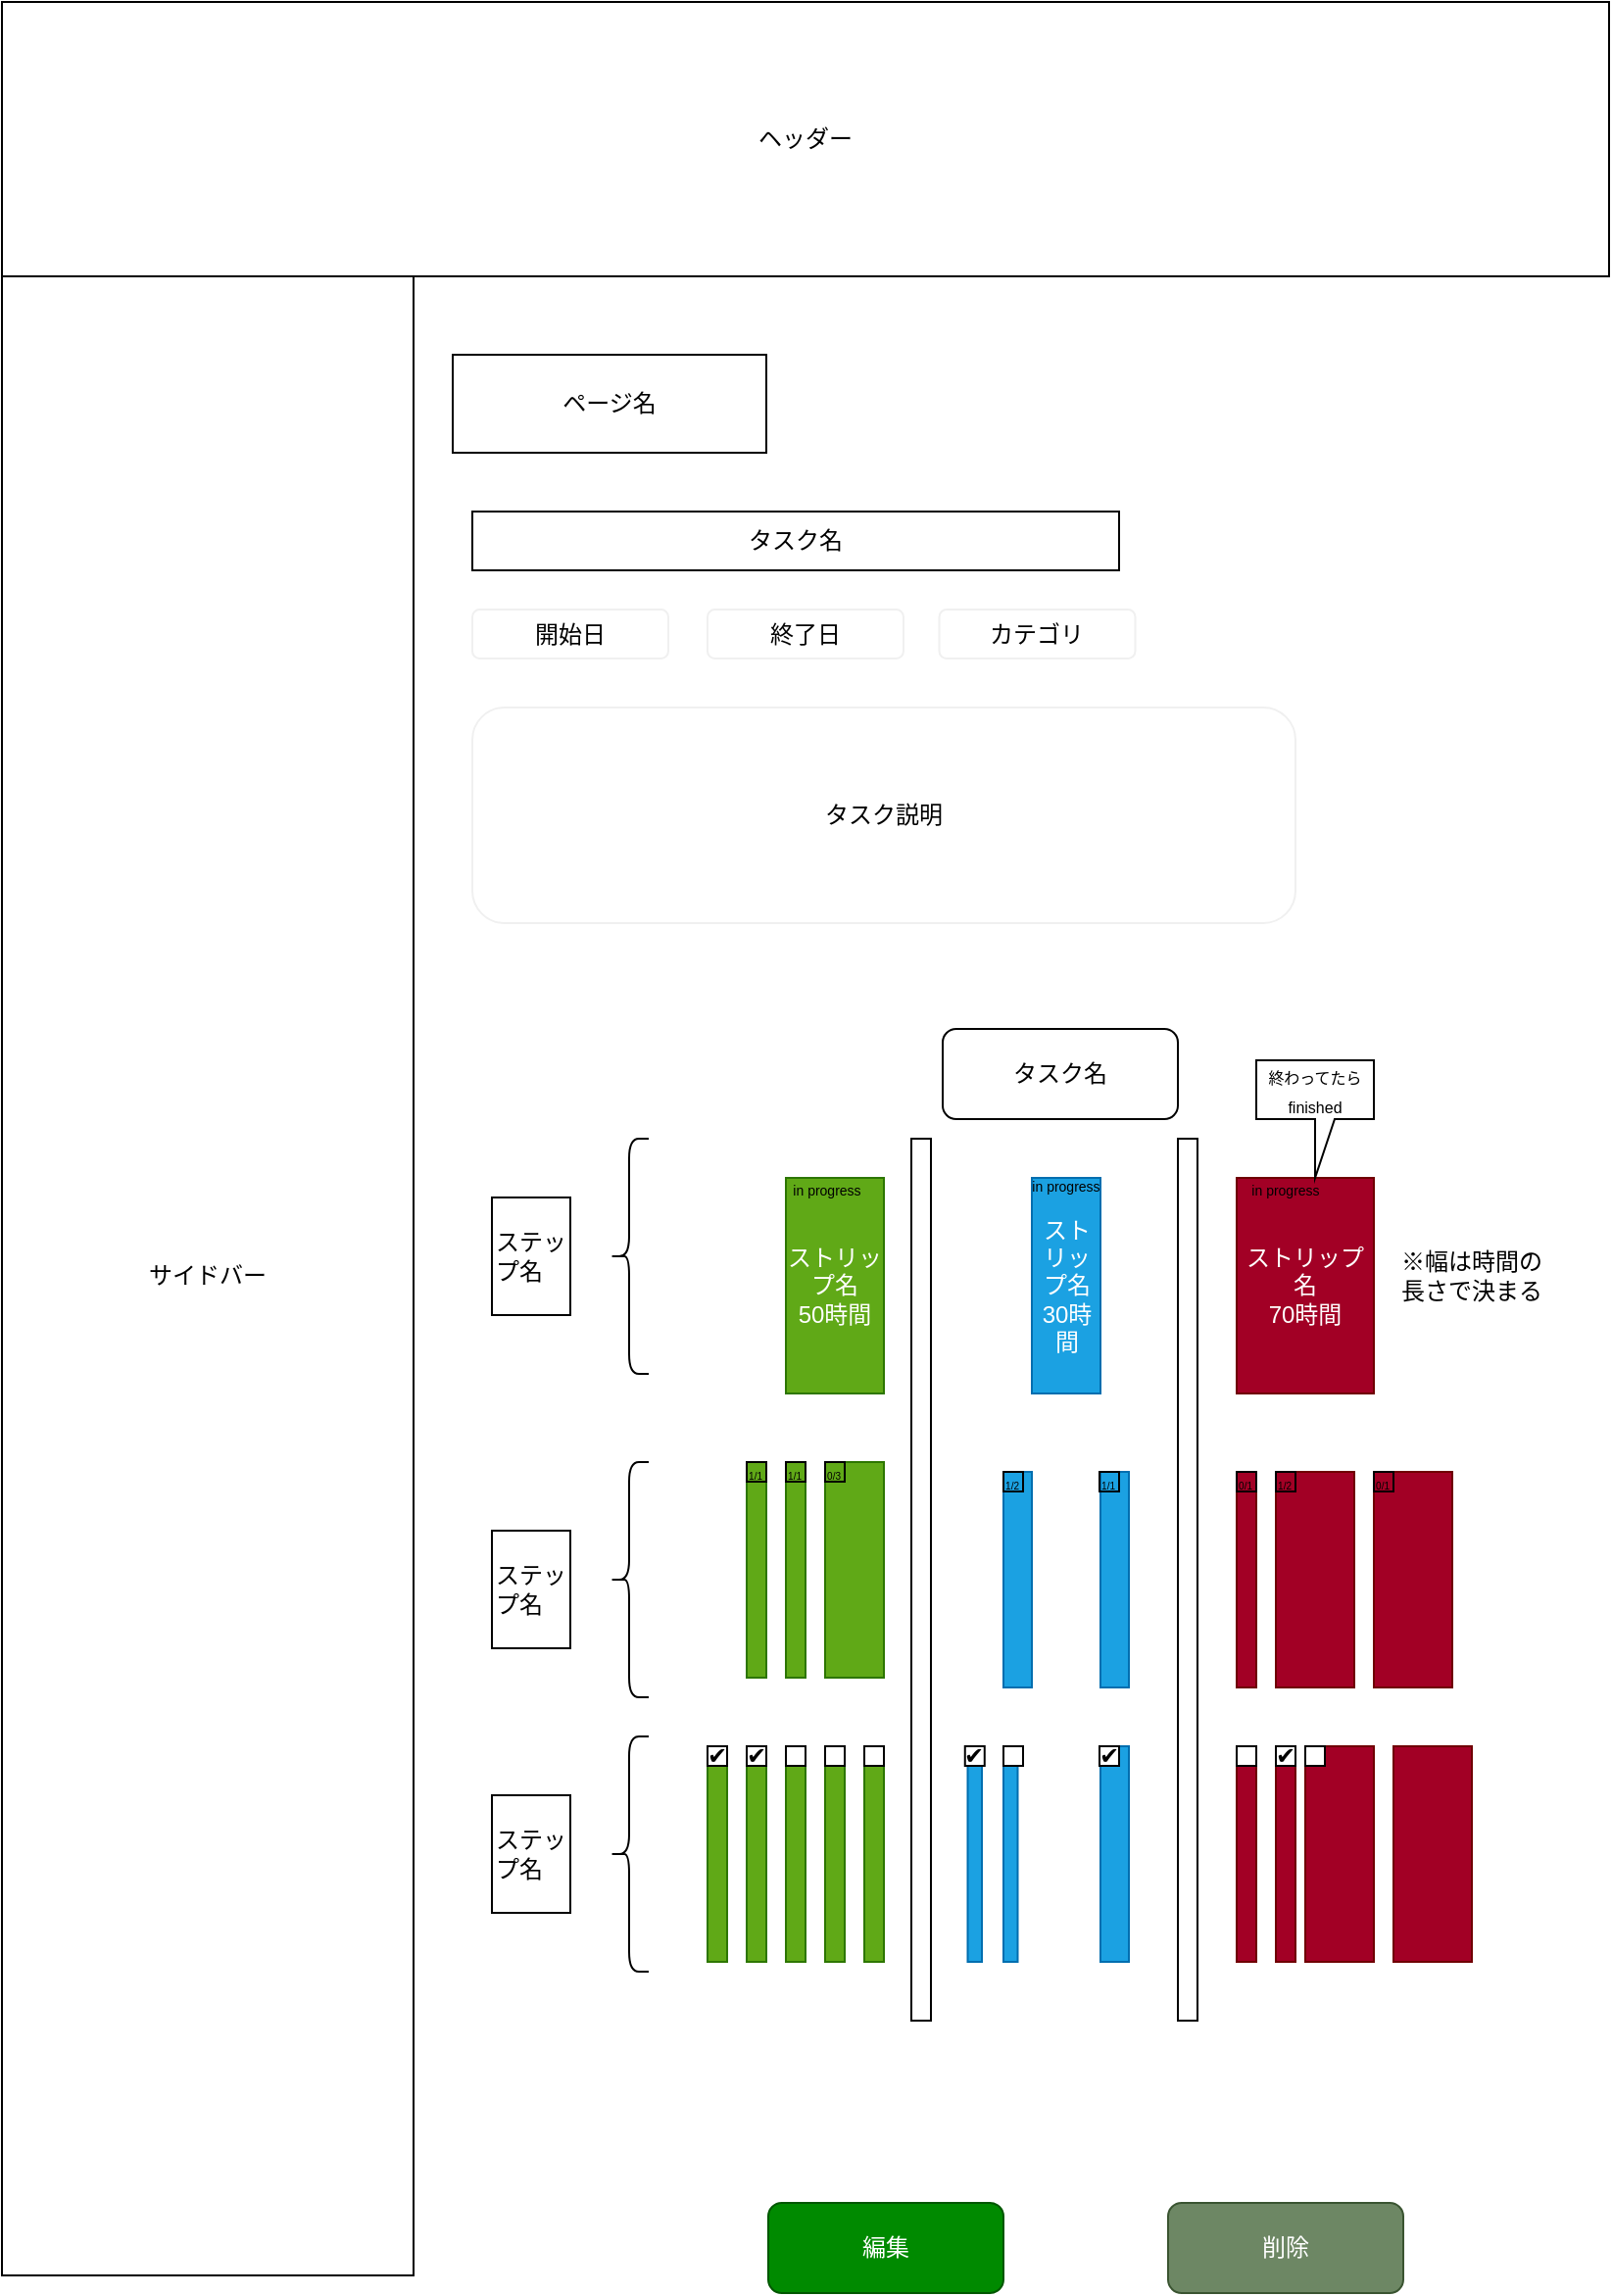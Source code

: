 <mxfile>
    <diagram id="h8tlkOLnqlFTFmOWBiWs" name="タスク詳細">
        <mxGraphModel dx="697" dy="593" grid="1" gridSize="10" guides="1" tooltips="1" connect="1" arrows="1" fold="1" page="1" pageScale="1" pageWidth="827" pageHeight="1169" math="0" shadow="0">
            <root>
                <mxCell id="6siQVN_7_5r7IQejwvBH-0"/>
                <mxCell id="6siQVN_7_5r7IQejwvBH-1" parent="6siQVN_7_5r7IQejwvBH-0"/>
                <mxCell id="yybCo8qXaWVq58GOyREp-0" value="ヘッダー" style="whiteSpace=wrap;html=1;" vertex="1" parent="6siQVN_7_5r7IQejwvBH-1">
                    <mxGeometry width="820" height="140" as="geometry"/>
                </mxCell>
                <mxCell id="yybCo8qXaWVq58GOyREp-1" value="サイドバー" style="whiteSpace=wrap;html=1;" vertex="1" parent="6siQVN_7_5r7IQejwvBH-1">
                    <mxGeometry y="140" width="210" height="1020" as="geometry"/>
                </mxCell>
                <mxCell id="yybCo8qXaWVq58GOyREp-2" value="ページ名" style="whiteSpace=wrap;html=1;" vertex="1" parent="6siQVN_7_5r7IQejwvBH-1">
                    <mxGeometry x="230" y="180" width="160" height="50" as="geometry"/>
                </mxCell>
                <mxCell id="yybCo8qXaWVq58GOyREp-4" value="タスク名" style="whiteSpace=wrap;html=1;" vertex="1" parent="6siQVN_7_5r7IQejwvBH-1">
                    <mxGeometry x="240" y="260" width="330" height="30" as="geometry"/>
                </mxCell>
                <mxCell id="yybCo8qXaWVq58GOyREp-9" value="開始日" style="rounded=1;whiteSpace=wrap;html=1;strokeColor=#f0f0f0;" vertex="1" parent="6siQVN_7_5r7IQejwvBH-1">
                    <mxGeometry x="240" y="310" width="100" height="25" as="geometry"/>
                </mxCell>
                <mxCell id="yybCo8qXaWVq58GOyREp-10" value="終了日" style="rounded=1;whiteSpace=wrap;html=1;strokeColor=#f0f0f0;" vertex="1" parent="6siQVN_7_5r7IQejwvBH-1">
                    <mxGeometry x="360" y="310" width="100" height="25" as="geometry"/>
                </mxCell>
                <mxCell id="yybCo8qXaWVq58GOyREp-11" value="タスク説明" style="rounded=1;whiteSpace=wrap;html=1;strokeColor=#f0f0f0;" vertex="1" parent="6siQVN_7_5r7IQejwvBH-1">
                    <mxGeometry x="240" y="360" width="420" height="110" as="geometry"/>
                </mxCell>
                <mxCell id="yybCo8qXaWVq58GOyREp-12" value="カテゴリ" style="rounded=1;whiteSpace=wrap;html=1;strokeColor=#f0f0f0;" vertex="1" parent="6siQVN_7_5r7IQejwvBH-1">
                    <mxGeometry x="478.25" y="310" width="100" height="25" as="geometry"/>
                </mxCell>
                <mxCell id="yybCo8qXaWVq58GOyREp-14" value="タスク名" style="rounded=1;whiteSpace=wrap;html=1;" vertex="1" parent="6siQVN_7_5r7IQejwvBH-1">
                    <mxGeometry x="480" y="524" width="120" height="46" as="geometry"/>
                </mxCell>
                <mxCell id="yybCo8qXaWVq58GOyREp-15" value="ストリップ名&lt;br&gt;50時間" style="rounded=0;whiteSpace=wrap;html=1;fillColor=#60a917;strokeColor=#2D7600;fontColor=#ffffff;" vertex="1" parent="6siQVN_7_5r7IQejwvBH-1">
                    <mxGeometry x="400" y="600" width="50" height="110" as="geometry"/>
                </mxCell>
                <mxCell id="yybCo8qXaWVq58GOyREp-17" value="ストリップ名&lt;br&gt;30時間" style="rounded=0;whiteSpace=wrap;html=1;fillColor=#1ba1e2;strokeColor=#006EAF;fontColor=#ffffff;" vertex="1" parent="6siQVN_7_5r7IQejwvBH-1">
                    <mxGeometry x="525.5" y="600" width="35" height="110" as="geometry"/>
                </mxCell>
                <mxCell id="yybCo8qXaWVq58GOyREp-18" value="ストリップ名&lt;br&gt;70時間" style="rounded=0;whiteSpace=wrap;html=1;fillColor=#a20025;strokeColor=#6F0000;fontColor=#ffffff;" vertex="1" parent="6siQVN_7_5r7IQejwvBH-1">
                    <mxGeometry x="630" y="600" width="70" height="110" as="geometry"/>
                </mxCell>
                <mxCell id="muIKESIL2z5ZZ7EFhebo-0" value="" style="rounded=0;whiteSpace=wrap;html=1;fillColor=#60a917;strokeColor=#2D7600;fontColor=#ffffff;" vertex="1" parent="6siQVN_7_5r7IQejwvBH-1">
                    <mxGeometry x="380" y="745" width="10" height="110" as="geometry"/>
                </mxCell>
                <mxCell id="muIKESIL2z5ZZ7EFhebo-1" value="" style="rounded=0;whiteSpace=wrap;html=1;fillColor=#60a917;strokeColor=#2D7600;fontColor=#ffffff;" vertex="1" parent="6siQVN_7_5r7IQejwvBH-1">
                    <mxGeometry x="400" y="745" width="10" height="110" as="geometry"/>
                </mxCell>
                <mxCell id="muIKESIL2z5ZZ7EFhebo-2" value="" style="rounded=0;whiteSpace=wrap;html=1;fillColor=#60a917;strokeColor=#2D7600;fontColor=#ffffff;" vertex="1" parent="6siQVN_7_5r7IQejwvBH-1">
                    <mxGeometry x="420" y="745" width="30" height="110" as="geometry"/>
                </mxCell>
                <mxCell id="muIKESIL2z5ZZ7EFhebo-7" value="※幅は時間の&lt;br&gt;長さで決まる" style="text;html=1;align=center;verticalAlign=middle;whiteSpace=wrap;rounded=0;" vertex="1" parent="6siQVN_7_5r7IQejwvBH-1">
                    <mxGeometry x="700" y="630" width="100" height="40" as="geometry"/>
                </mxCell>
                <mxCell id="muIKESIL2z5ZZ7EFhebo-8" value="" style="rounded=0;whiteSpace=wrap;html=1;fillColor=#1ba1e2;strokeColor=#006EAF;fontColor=#ffffff;" vertex="1" parent="6siQVN_7_5r7IQejwvBH-1">
                    <mxGeometry x="511" y="750" width="14.5" height="110" as="geometry"/>
                </mxCell>
                <mxCell id="muIKESIL2z5ZZ7EFhebo-9" value="" style="rounded=0;whiteSpace=wrap;html=1;fillColor=#1ba1e2;strokeColor=#006EAF;fontColor=#ffffff;" vertex="1" parent="6siQVN_7_5r7IQejwvBH-1">
                    <mxGeometry x="560.5" y="750" width="14.5" height="110" as="geometry"/>
                </mxCell>
                <mxCell id="muIKESIL2z5ZZ7EFhebo-10" value="" style="rounded=0;whiteSpace=wrap;html=1;fillColor=#a20025;strokeColor=#6F0000;fontColor=#ffffff;" vertex="1" parent="6siQVN_7_5r7IQejwvBH-1">
                    <mxGeometry x="630" y="750" width="10" height="110" as="geometry"/>
                </mxCell>
                <mxCell id="muIKESIL2z5ZZ7EFhebo-11" value="" style="rounded=0;whiteSpace=wrap;html=1;fillColor=#a20025;strokeColor=#6F0000;fontColor=#ffffff;" vertex="1" parent="6siQVN_7_5r7IQejwvBH-1">
                    <mxGeometry x="650" y="750" width="40" height="110" as="geometry"/>
                </mxCell>
                <mxCell id="muIKESIL2z5ZZ7EFhebo-12" value="" style="rounded=0;whiteSpace=wrap;html=1;fillColor=#a20025;strokeColor=#6F0000;fontColor=#ffffff;" vertex="1" parent="6siQVN_7_5r7IQejwvBH-1">
                    <mxGeometry x="700" y="750" width="40" height="110" as="geometry"/>
                </mxCell>
                <mxCell id="muIKESIL2z5ZZ7EFhebo-13" value="" style="rounded=0;whiteSpace=wrap;html=1;fillColor=#60a917;strokeColor=#2D7600;fontColor=#ffffff;" vertex="1" parent="6siQVN_7_5r7IQejwvBH-1">
                    <mxGeometry x="360" y="890" width="10" height="110" as="geometry"/>
                </mxCell>
                <mxCell id="muIKESIL2z5ZZ7EFhebo-15" value="" style="rounded=0;whiteSpace=wrap;html=1;fillColor=#60a917;strokeColor=#2D7600;fontColor=#ffffff;" vertex="1" parent="6siQVN_7_5r7IQejwvBH-1">
                    <mxGeometry x="380" y="890" width="10" height="110" as="geometry"/>
                </mxCell>
                <mxCell id="muIKESIL2z5ZZ7EFhebo-16" value="" style="rounded=0;whiteSpace=wrap;html=1;fillColor=#60a917;strokeColor=#2D7600;fontColor=#ffffff;" vertex="1" parent="6siQVN_7_5r7IQejwvBH-1">
                    <mxGeometry x="400" y="890" width="10" height="110" as="geometry"/>
                </mxCell>
                <mxCell id="muIKESIL2z5ZZ7EFhebo-19" value="" style="rounded=0;whiteSpace=wrap;html=1;fillColor=#60a917;strokeColor=#2D7600;fontColor=#ffffff;" vertex="1" parent="6siQVN_7_5r7IQejwvBH-1">
                    <mxGeometry x="420" y="890" width="10" height="110" as="geometry"/>
                </mxCell>
                <mxCell id="muIKESIL2z5ZZ7EFhebo-20" value="" style="rounded=0;whiteSpace=wrap;html=1;fillColor=#60a917;strokeColor=#2D7600;fontColor=#ffffff;" vertex="1" parent="6siQVN_7_5r7IQejwvBH-1">
                    <mxGeometry x="440" y="890" width="10" height="110" as="geometry"/>
                </mxCell>
                <mxCell id="muIKESIL2z5ZZ7EFhebo-21" value="" style="rounded=0;whiteSpace=wrap;html=1;fillColor=#1ba1e2;strokeColor=#006EAF;fontColor=#ffffff;" vertex="1" parent="6siQVN_7_5r7IQejwvBH-1">
                    <mxGeometry x="492.75" y="890" width="7.25" height="110" as="geometry"/>
                </mxCell>
                <mxCell id="muIKESIL2z5ZZ7EFhebo-22" value="" style="rounded=0;whiteSpace=wrap;html=1;fillColor=#1ba1e2;strokeColor=#006EAF;fontColor=#ffffff;" vertex="1" parent="6siQVN_7_5r7IQejwvBH-1">
                    <mxGeometry x="511" y="890" width="7.25" height="110" as="geometry"/>
                </mxCell>
                <mxCell id="muIKESIL2z5ZZ7EFhebo-24" value="" style="rounded=0;whiteSpace=wrap;html=1;fillColor=#1ba1e2;strokeColor=#006EAF;fontColor=#ffffff;" vertex="1" parent="6siQVN_7_5r7IQejwvBH-1">
                    <mxGeometry x="560.5" y="890" width="14.5" height="110" as="geometry"/>
                </mxCell>
                <mxCell id="muIKESIL2z5ZZ7EFhebo-25" value="" style="rounded=0;whiteSpace=wrap;html=1;fillColor=#a20025;strokeColor=#6F0000;fontColor=#ffffff;" vertex="1" parent="6siQVN_7_5r7IQejwvBH-1">
                    <mxGeometry x="630" y="890" width="10" height="110" as="geometry"/>
                </mxCell>
                <mxCell id="muIKESIL2z5ZZ7EFhebo-26" value="" style="rounded=0;whiteSpace=wrap;html=1;fillColor=#a20025;strokeColor=#6F0000;fontColor=#ffffff;" vertex="1" parent="6siQVN_7_5r7IQejwvBH-1">
                    <mxGeometry x="650" y="890" width="10" height="110" as="geometry"/>
                </mxCell>
                <mxCell id="muIKESIL2z5ZZ7EFhebo-27" value="" style="rounded=0;whiteSpace=wrap;html=1;fillColor=#a20025;strokeColor=#6F0000;fontColor=#ffffff;" vertex="1" parent="6siQVN_7_5r7IQejwvBH-1">
                    <mxGeometry x="665" y="890" width="35" height="110" as="geometry"/>
                </mxCell>
                <mxCell id="muIKESIL2z5ZZ7EFhebo-30" value="" style="rounded=0;whiteSpace=wrap;html=1;fillColor=#a20025;strokeColor=#6F0000;fontColor=#ffffff;" vertex="1" parent="6siQVN_7_5r7IQejwvBH-1">
                    <mxGeometry x="710" y="890" width="40" height="110" as="geometry"/>
                </mxCell>
                <mxCell id="muIKESIL2z5ZZ7EFhebo-34" value="" style="rounded=0;whiteSpace=wrap;html=1;" vertex="1" parent="6siQVN_7_5r7IQejwvBH-1">
                    <mxGeometry x="464" y="580" width="10" height="450" as="geometry"/>
                </mxCell>
                <mxCell id="muIKESIL2z5ZZ7EFhebo-35" value="" style="rounded=0;whiteSpace=wrap;html=1;" vertex="1" parent="6siQVN_7_5r7IQejwvBH-1">
                    <mxGeometry x="600" y="580" width="10" height="450" as="geometry"/>
                </mxCell>
                <mxCell id="muIKESIL2z5ZZ7EFhebo-36" value="" style="shape=curlyBracket;whiteSpace=wrap;html=1;rounded=1;" vertex="1" parent="6siQVN_7_5r7IQejwvBH-1">
                    <mxGeometry x="310" y="580" width="20" height="120" as="geometry"/>
                </mxCell>
                <mxCell id="muIKESIL2z5ZZ7EFhebo-38" value="&lt;div&gt;&lt;span&gt;ステップ名&lt;/span&gt;&lt;/div&gt;" style="rounded=0;whiteSpace=wrap;html=1;align=left;" vertex="1" parent="6siQVN_7_5r7IQejwvBH-1">
                    <mxGeometry x="250" y="610" width="40" height="60" as="geometry"/>
                </mxCell>
                <mxCell id="muIKESIL2z5ZZ7EFhebo-39" value="" style="shape=curlyBracket;whiteSpace=wrap;html=1;rounded=1;size=0.5;" vertex="1" parent="6siQVN_7_5r7IQejwvBH-1">
                    <mxGeometry x="310" y="745" width="20" height="120" as="geometry"/>
                </mxCell>
                <mxCell id="muIKESIL2z5ZZ7EFhebo-40" value="" style="shape=curlyBracket;whiteSpace=wrap;html=1;rounded=1;size=0.5;" vertex="1" parent="6siQVN_7_5r7IQejwvBH-1">
                    <mxGeometry x="310" y="885" width="20" height="120" as="geometry"/>
                </mxCell>
                <mxCell id="muIKESIL2z5ZZ7EFhebo-41" value="&lt;div&gt;&lt;span&gt;ステップ名&lt;/span&gt;&lt;/div&gt;" style="rounded=0;whiteSpace=wrap;html=1;align=left;" vertex="1" parent="6siQVN_7_5r7IQejwvBH-1">
                    <mxGeometry x="250" y="780" width="40" height="60" as="geometry"/>
                </mxCell>
                <mxCell id="muIKESIL2z5ZZ7EFhebo-42" value="&lt;div&gt;&lt;span&gt;ステップ名&lt;/span&gt;&lt;/div&gt;" style="rounded=0;whiteSpace=wrap;html=1;align=left;" vertex="1" parent="6siQVN_7_5r7IQejwvBH-1">
                    <mxGeometry x="250" y="915" width="40" height="60" as="geometry"/>
                </mxCell>
                <mxCell id="XV5xIpOm92UmImbtZjNB-0" value="削除" style="rounded=1;whiteSpace=wrap;html=1;fillColor=#6d8764;strokeColor=#3A5431;fontColor=#ffffff;" vertex="1" parent="6siQVN_7_5r7IQejwvBH-1">
                    <mxGeometry x="595" y="1123" width="120" height="46" as="geometry"/>
                </mxCell>
                <mxCell id="5zXLJe5eQfsJWB8RQzAP-1" value="編集" style="rounded=1;whiteSpace=wrap;html=1;fillColor=#008a00;strokeColor=#005700;fontColor=#ffffff;" vertex="1" parent="6siQVN_7_5r7IQejwvBH-1">
                    <mxGeometry x="391" y="1123" width="120" height="46" as="geometry"/>
                </mxCell>
                <mxCell id="YSH_xe2LJBYGxgoCPz4M-0" value="&lt;div&gt;&lt;span style=&quot;font-size: 5px&quot;&gt;1/1&lt;/span&gt;&lt;/div&gt;" style="rounded=0;whiteSpace=wrap;html=1;align=right;fillColor=none;" vertex="1" parent="6siQVN_7_5r7IQejwvBH-1">
                    <mxGeometry x="380" y="745" width="10" height="10" as="geometry"/>
                </mxCell>
                <mxCell id="YSH_xe2LJBYGxgoCPz4M-6" value="" style="rounded=0;whiteSpace=wrap;html=1;" vertex="1" parent="6siQVN_7_5r7IQejwvBH-1">
                    <mxGeometry x="400" y="890" width="10" height="10" as="geometry"/>
                </mxCell>
                <mxCell id="YSH_xe2LJBYGxgoCPz4M-7" value="✔︎" style="rounded=0;whiteSpace=wrap;html=1;" vertex="1" parent="6siQVN_7_5r7IQejwvBH-1">
                    <mxGeometry x="380" y="890" width="10" height="10" as="geometry"/>
                </mxCell>
                <mxCell id="YSH_xe2LJBYGxgoCPz4M-8" value="" style="rounded=0;whiteSpace=wrap;html=1;" vertex="1" parent="6siQVN_7_5r7IQejwvBH-1">
                    <mxGeometry x="420" y="890" width="10" height="10" as="geometry"/>
                </mxCell>
                <mxCell id="YSH_xe2LJBYGxgoCPz4M-9" value="" style="rounded=0;whiteSpace=wrap;html=1;" vertex="1" parent="6siQVN_7_5r7IQejwvBH-1">
                    <mxGeometry x="440" y="890" width="10" height="10" as="geometry"/>
                </mxCell>
                <mxCell id="YSH_xe2LJBYGxgoCPz4M-11" value="✔︎" style="rounded=0;whiteSpace=wrap;html=1;" vertex="1" parent="6siQVN_7_5r7IQejwvBH-1">
                    <mxGeometry x="360" y="890" width="10" height="10" as="geometry"/>
                </mxCell>
                <mxCell id="YSH_xe2LJBYGxgoCPz4M-13" value="✔︎" style="rounded=0;whiteSpace=wrap;html=1;" vertex="1" parent="6siQVN_7_5r7IQejwvBH-1">
                    <mxGeometry x="560" y="890" width="10" height="10" as="geometry"/>
                </mxCell>
                <mxCell id="YSH_xe2LJBYGxgoCPz4M-15" value="✔︎" style="rounded=0;whiteSpace=wrap;html=1;" vertex="1" parent="6siQVN_7_5r7IQejwvBH-1">
                    <mxGeometry x="491.38" y="890" width="10" height="10" as="geometry"/>
                </mxCell>
                <mxCell id="YSH_xe2LJBYGxgoCPz4M-17" value="" style="rounded=0;whiteSpace=wrap;html=1;" vertex="1" parent="6siQVN_7_5r7IQejwvBH-1">
                    <mxGeometry x="511" y="890" width="10" height="10" as="geometry"/>
                </mxCell>
                <mxCell id="YSH_xe2LJBYGxgoCPz4M-24" value="" style="rounded=0;whiteSpace=wrap;html=1;" vertex="1" parent="6siQVN_7_5r7IQejwvBH-1">
                    <mxGeometry x="630" y="890" width="10" height="10" as="geometry"/>
                </mxCell>
                <mxCell id="YSH_xe2LJBYGxgoCPz4M-25" value="" style="rounded=0;whiteSpace=wrap;html=1;" vertex="1" parent="6siQVN_7_5r7IQejwvBH-1">
                    <mxGeometry x="665" y="890" width="10" height="10" as="geometry"/>
                </mxCell>
                <mxCell id="YSH_xe2LJBYGxgoCPz4M-26" value="✔︎" style="rounded=0;whiteSpace=wrap;html=1;" vertex="1" parent="6siQVN_7_5r7IQejwvBH-1">
                    <mxGeometry x="650" y="890" width="10" height="10" as="geometry"/>
                </mxCell>
                <mxCell id="YSH_xe2LJBYGxgoCPz4M-27" value="&lt;div&gt;&lt;span style=&quot;font-size: 5px&quot;&gt;1/1&lt;/span&gt;&lt;/div&gt;" style="rounded=0;whiteSpace=wrap;html=1;align=right;fillColor=none;" vertex="1" parent="6siQVN_7_5r7IQejwvBH-1">
                    <mxGeometry x="400" y="745" width="10" height="10" as="geometry"/>
                </mxCell>
                <mxCell id="YSH_xe2LJBYGxgoCPz4M-28" value="&lt;div&gt;&lt;span style=&quot;font-size: 5px&quot;&gt;0&lt;/span&gt;&lt;span style=&quot;font-size: 5px&quot;&gt;/3&lt;/span&gt;&lt;/div&gt;" style="rounded=0;whiteSpace=wrap;html=1;align=right;fillColor=none;" vertex="1" parent="6siQVN_7_5r7IQejwvBH-1">
                    <mxGeometry x="420" y="745" width="10" height="10" as="geometry"/>
                </mxCell>
                <mxCell id="YSH_xe2LJBYGxgoCPz4M-29" value="&lt;div&gt;&lt;span style=&quot;font-size: 5px&quot;&gt;1/2&lt;/span&gt;&lt;/div&gt;" style="rounded=0;whiteSpace=wrap;html=1;align=right;fillColor=none;" vertex="1" parent="6siQVN_7_5r7IQejwvBH-1">
                    <mxGeometry x="511" y="750" width="10" height="10" as="geometry"/>
                </mxCell>
                <mxCell id="YSH_xe2LJBYGxgoCPz4M-30" value="&lt;div&gt;&lt;span style=&quot;font-size: 5px&quot;&gt;1/1&lt;/span&gt;&lt;/div&gt;" style="rounded=0;whiteSpace=wrap;html=1;align=right;fillColor=none;" vertex="1" parent="6siQVN_7_5r7IQejwvBH-1">
                    <mxGeometry x="560" y="750" width="10" height="10" as="geometry"/>
                </mxCell>
                <mxCell id="YSH_xe2LJBYGxgoCPz4M-31" value="&lt;div&gt;&lt;span style=&quot;font-size: 5px&quot;&gt;0&lt;/span&gt;&lt;span style=&quot;font-size: 5px&quot;&gt;/1&lt;/span&gt;&lt;/div&gt;" style="rounded=0;whiteSpace=wrap;html=1;align=right;fillColor=none;" vertex="1" parent="6siQVN_7_5r7IQejwvBH-1">
                    <mxGeometry x="630" y="750" width="10" height="10" as="geometry"/>
                </mxCell>
                <mxCell id="YSH_xe2LJBYGxgoCPz4M-32" value="&lt;div&gt;&lt;span style=&quot;font-size: 5px&quot;&gt;1/2&lt;/span&gt;&lt;/div&gt;" style="rounded=0;whiteSpace=wrap;html=1;align=right;fillColor=none;" vertex="1" parent="6siQVN_7_5r7IQejwvBH-1">
                    <mxGeometry x="650" y="750" width="10" height="10" as="geometry"/>
                </mxCell>
                <mxCell id="YSH_xe2LJBYGxgoCPz4M-33" value="&lt;div&gt;&lt;span style=&quot;font-size: 5px&quot;&gt;0&lt;/span&gt;&lt;span style=&quot;font-size: 5px&quot;&gt;/1&lt;/span&gt;&lt;/div&gt;" style="rounded=0;whiteSpace=wrap;html=1;align=right;fillColor=none;" vertex="1" parent="6siQVN_7_5r7IQejwvBH-1">
                    <mxGeometry x="700" y="750" width="10" height="10" as="geometry"/>
                </mxCell>
                <mxCell id="YSH_xe2LJBYGxgoCPz4M-34" value="&lt;font style=&quot;font-size: 7px&quot;&gt;in progress&lt;/font&gt;" style="text;html=1;strokeColor=none;fillColor=none;align=center;verticalAlign=middle;whiteSpace=wrap;rounded=0;" vertex="1" parent="6siQVN_7_5r7IQejwvBH-1">
                    <mxGeometry x="386" y="597.5" width="70" height="15" as="geometry"/>
                </mxCell>
                <mxCell id="YSH_xe2LJBYGxgoCPz4M-37" value="&lt;font style=&quot;font-size: 7px&quot;&gt;in progress&lt;/font&gt;" style="text;html=1;strokeColor=none;fillColor=none;align=center;verticalAlign=middle;whiteSpace=wrap;rounded=0;" vertex="1" parent="6siQVN_7_5r7IQejwvBH-1">
                    <mxGeometry x="508" y="595" width="70" height="15" as="geometry"/>
                </mxCell>
                <mxCell id="YSH_xe2LJBYGxgoCPz4M-38" value="&lt;font style=&quot;font-size: 7px&quot;&gt;in progress&lt;/font&gt;" style="text;html=1;strokeColor=none;fillColor=none;align=center;verticalAlign=middle;whiteSpace=wrap;rounded=0;" vertex="1" parent="6siQVN_7_5r7IQejwvBH-1">
                    <mxGeometry x="620" y="597.5" width="70" height="15" as="geometry"/>
                </mxCell>
                <mxCell id="YSH_xe2LJBYGxgoCPz4M-39" value="&lt;font style=&quot;font-size: 8px&quot;&gt;終わってたらfinished&lt;/font&gt;" style="shape=callout;whiteSpace=wrap;html=1;perimeter=calloutPerimeter;fillColor=none;base=10;" vertex="1" parent="6siQVN_7_5r7IQejwvBH-1">
                    <mxGeometry x="640" y="540" width="60" height="60" as="geometry"/>
                </mxCell>
            </root>
        </mxGraphModel>
    </diagram>
    <diagram id="4-rDhCrVBA6n0mNYKlr6" name="タスク新規作成">
        <mxGraphModel dx="976" dy="830" grid="1" gridSize="10" guides="1" tooltips="1" connect="1" arrows="1" fold="1" page="1" pageScale="1" pageWidth="827" pageHeight="1169" math="0" shadow="0">
            <root>
                <mxCell id="JpCuEB-2lXYYJPEYHGw9-0"/>
                <mxCell id="JpCuEB-2lXYYJPEYHGw9-1" parent="JpCuEB-2lXYYJPEYHGw9-0"/>
                <mxCell id="frsxykUahOoZmVCB6S_L-0" value="ヘッダー" style="whiteSpace=wrap;html=1;" vertex="1" parent="JpCuEB-2lXYYJPEYHGw9-1">
                    <mxGeometry width="820" height="140" as="geometry"/>
                </mxCell>
                <mxCell id="frsxykUahOoZmVCB6S_L-1" value="サイドバー" style="whiteSpace=wrap;html=1;" vertex="1" parent="JpCuEB-2lXYYJPEYHGw9-1">
                    <mxGeometry y="140" width="210" height="1020" as="geometry"/>
                </mxCell>
                <mxCell id="frsxykUahOoZmVCB6S_L-2" value="ページ名" style="whiteSpace=wrap;html=1;" vertex="1" parent="JpCuEB-2lXYYJPEYHGw9-1">
                    <mxGeometry x="230" y="180" width="160" height="50" as="geometry"/>
                </mxCell>
                <mxCell id="frsxykUahOoZmVCB6S_L-3" value="" style="rounded=0;whiteSpace=wrap;html=1;" vertex="1" parent="JpCuEB-2lXYYJPEYHGw9-1">
                    <mxGeometry x="240" y="500" width="550" height="600" as="geometry"/>
                </mxCell>
                <mxCell id="frsxykUahOoZmVCB6S_L-4" value="タスク名" style="whiteSpace=wrap;html=1;" vertex="1" parent="JpCuEB-2lXYYJPEYHGw9-1">
                    <mxGeometry x="240" y="260" width="330" height="30" as="geometry"/>
                </mxCell>
                <mxCell id="frsxykUahOoZmVCB6S_L-5" value="開始日" style="rounded=1;whiteSpace=wrap;html=1;strokeColor=#f0f0f0;" vertex="1" parent="JpCuEB-2lXYYJPEYHGw9-1">
                    <mxGeometry x="240" y="310" width="100" height="25" as="geometry"/>
                </mxCell>
                <mxCell id="frsxykUahOoZmVCB6S_L-6" value="終了日" style="rounded=1;whiteSpace=wrap;html=1;strokeColor=#f0f0f0;" vertex="1" parent="JpCuEB-2lXYYJPEYHGw9-1">
                    <mxGeometry x="360" y="310" width="100" height="25" as="geometry"/>
                </mxCell>
                <mxCell id="frsxykUahOoZmVCB6S_L-7" value="タスク説明" style="rounded=1;whiteSpace=wrap;html=1;strokeColor=#f0f0f0;" vertex="1" parent="JpCuEB-2lXYYJPEYHGw9-1">
                    <mxGeometry x="240" y="360" width="420" height="110" as="geometry"/>
                </mxCell>
                <mxCell id="frsxykUahOoZmVCB6S_L-8" value="カテゴリ" style="rounded=1;whiteSpace=wrap;html=1;strokeColor=#f0f0f0;" vertex="1" parent="JpCuEB-2lXYYJPEYHGw9-1">
                    <mxGeometry x="478.25" y="310" width="100" height="25" as="geometry"/>
                </mxCell>
                <mxCell id="frsxykUahOoZmVCB6S_L-9" value="タスク名" style="rounded=1;whiteSpace=wrap;html=1;" vertex="1" parent="JpCuEB-2lXYYJPEYHGw9-1">
                    <mxGeometry x="480" y="524" width="120" height="46" as="geometry"/>
                </mxCell>
                <mxCell id="frsxykUahOoZmVCB6S_L-10" value="ストリップ名&lt;br&gt;50時間" style="rounded=0;whiteSpace=wrap;html=1;fillColor=#60a917;strokeColor=#2D7600;fontColor=#ffffff;" vertex="1" parent="JpCuEB-2lXYYJPEYHGw9-1">
                    <mxGeometry x="468" y="600" width="50" height="110" as="geometry"/>
                </mxCell>
                <mxCell id="frsxykUahOoZmVCB6S_L-11" value="ストリップ名&lt;br&gt;30時間" style="rounded=0;whiteSpace=wrap;html=1;fillColor=#1ba1e2;strokeColor=#006EAF;fontColor=#ffffff;" vertex="1" parent="JpCuEB-2lXYYJPEYHGw9-1">
                    <mxGeometry x="593.5" y="600" width="35" height="110" as="geometry"/>
                </mxCell>
                <mxCell id="frsxykUahOoZmVCB6S_L-13" value="" style="rounded=0;whiteSpace=wrap;html=1;fillColor=#60a917;strokeColor=#2D7600;fontColor=#ffffff;" vertex="1" parent="JpCuEB-2lXYYJPEYHGw9-1">
                    <mxGeometry x="448" y="745" width="10" height="110" as="geometry"/>
                </mxCell>
                <mxCell id="frsxykUahOoZmVCB6S_L-14" value="" style="rounded=0;whiteSpace=wrap;html=1;fillColor=#60a917;strokeColor=#2D7600;fontColor=#ffffff;" vertex="1" parent="JpCuEB-2lXYYJPEYHGw9-1">
                    <mxGeometry x="468" y="745" width="10" height="110" as="geometry"/>
                </mxCell>
                <mxCell id="frsxykUahOoZmVCB6S_L-15" value="" style="rounded=0;whiteSpace=wrap;html=1;fillColor=#60a917;strokeColor=#2D7600;fontColor=#ffffff;" vertex="1" parent="JpCuEB-2lXYYJPEYHGw9-1">
                    <mxGeometry x="488" y="745" width="30" height="110" as="geometry"/>
                </mxCell>
                <mxCell id="frsxykUahOoZmVCB6S_L-22" value="" style="rounded=0;whiteSpace=wrap;html=1;fillColor=#60a917;strokeColor=#2D7600;fontColor=#ffffff;" vertex="1" parent="JpCuEB-2lXYYJPEYHGw9-1">
                    <mxGeometry x="428" y="890" width="10" height="110" as="geometry"/>
                </mxCell>
                <mxCell id="frsxykUahOoZmVCB6S_L-23" value="" style="rounded=0;whiteSpace=wrap;html=1;fillColor=#60a917;strokeColor=#2D7600;fontColor=#ffffff;" vertex="1" parent="JpCuEB-2lXYYJPEYHGw9-1">
                    <mxGeometry x="448" y="890" width="10" height="110" as="geometry"/>
                </mxCell>
                <mxCell id="frsxykUahOoZmVCB6S_L-24" value="" style="rounded=0;whiteSpace=wrap;html=1;fillColor=#60a917;strokeColor=#2D7600;fontColor=#ffffff;" vertex="1" parent="JpCuEB-2lXYYJPEYHGw9-1">
                    <mxGeometry x="468" y="890" width="10" height="110" as="geometry"/>
                </mxCell>
                <mxCell id="frsxykUahOoZmVCB6S_L-34" value="" style="rounded=0;whiteSpace=wrap;html=1;" vertex="1" parent="JpCuEB-2lXYYJPEYHGw9-1">
                    <mxGeometry x="532" y="580" width="10" height="450" as="geometry"/>
                </mxCell>
                <mxCell id="frsxykUahOoZmVCB6S_L-36" value="" style="shape=curlyBracket;whiteSpace=wrap;html=1;rounded=1;" vertex="1" parent="JpCuEB-2lXYYJPEYHGw9-1">
                    <mxGeometry x="310" y="580" width="20" height="120" as="geometry"/>
                </mxCell>
                <mxCell id="frsxykUahOoZmVCB6S_L-37" value="&lt;div&gt;&lt;span&gt;ステップ名A&lt;/span&gt;&lt;/div&gt;" style="rounded=0;whiteSpace=wrap;html=1;align=left;" vertex="1" parent="JpCuEB-2lXYYJPEYHGw9-1">
                    <mxGeometry x="250" y="610" width="40" height="60" as="geometry"/>
                </mxCell>
                <mxCell id="frsxykUahOoZmVCB6S_L-38" value="" style="shape=curlyBracket;whiteSpace=wrap;html=1;rounded=1;size=0.5;" vertex="1" parent="JpCuEB-2lXYYJPEYHGw9-1">
                    <mxGeometry x="310" y="745" width="20" height="120" as="geometry"/>
                </mxCell>
                <mxCell id="frsxykUahOoZmVCB6S_L-39" value="" style="shape=curlyBracket;whiteSpace=wrap;html=1;rounded=1;size=0.5;" vertex="1" parent="JpCuEB-2lXYYJPEYHGw9-1">
                    <mxGeometry x="310" y="885" width="20" height="120" as="geometry"/>
                </mxCell>
                <mxCell id="frsxykUahOoZmVCB6S_L-40" value="&lt;div&gt;&lt;span&gt;ステップ名B&lt;/span&gt;&lt;/div&gt;" style="rounded=0;whiteSpace=wrap;html=1;align=left;" vertex="1" parent="JpCuEB-2lXYYJPEYHGw9-1">
                    <mxGeometry x="250" y="780" width="40" height="60" as="geometry"/>
                </mxCell>
                <mxCell id="frsxykUahOoZmVCB6S_L-41" value="&lt;div&gt;&lt;span&gt;ステップ名未入力&lt;/span&gt;&lt;/div&gt;" style="rounded=0;whiteSpace=wrap;html=1;align=left;" vertex="1" parent="JpCuEB-2lXYYJPEYHGw9-1">
                    <mxGeometry x="250" y="915" width="50" height="60" as="geometry"/>
                </mxCell>
                <mxCell id="frsxykUahOoZmVCB6S_L-45" value="+" style="ellipse;whiteSpace=wrap;html=1;aspect=fixed;fillColor=#0050ef;strokeColor=#001DBC;fontColor=#ffffff;" vertex="1" parent="JpCuEB-2lXYYJPEYHGw9-1">
                    <mxGeometry x="597.75" y="780" width="26.5" height="26.5" as="geometry"/>
                </mxCell>
                <mxCell id="frsxykUahOoZmVCB6S_L-46" value="+" style="ellipse;whiteSpace=wrap;html=1;aspect=fixed;fillColor=#0050ef;strokeColor=#001DBC;fontColor=#ffffff;" vertex="1" parent="JpCuEB-2lXYYJPEYHGw9-1">
                    <mxGeometry x="489.75" y="931.75" width="26.5" height="26.5" as="geometry"/>
                </mxCell>
                <mxCell id="frsxykUahOoZmVCB6S_L-47" value="+" style="ellipse;whiteSpace=wrap;html=1;aspect=fixed;fillColor=#0050ef;strokeColor=#001DBC;fontColor=#ffffff;" vertex="1" parent="JpCuEB-2lXYYJPEYHGw9-1">
                    <mxGeometry x="690" y="641.75" width="26.5" height="26.5" as="geometry"/>
                </mxCell>
                <mxCell id="8GSHmLgsP3Tj7-Jgv87--0" value="保存" style="rounded=1;whiteSpace=wrap;html=1;fillColor=#008a00;strokeColor=#005700;fontColor=#ffffff;" vertex="1" parent="JpCuEB-2lXYYJPEYHGw9-1">
                    <mxGeometry x="368" y="1114" width="120" height="46" as="geometry"/>
                </mxCell>
            </root>
        </mxGraphModel>
    </diagram>
</mxfile>